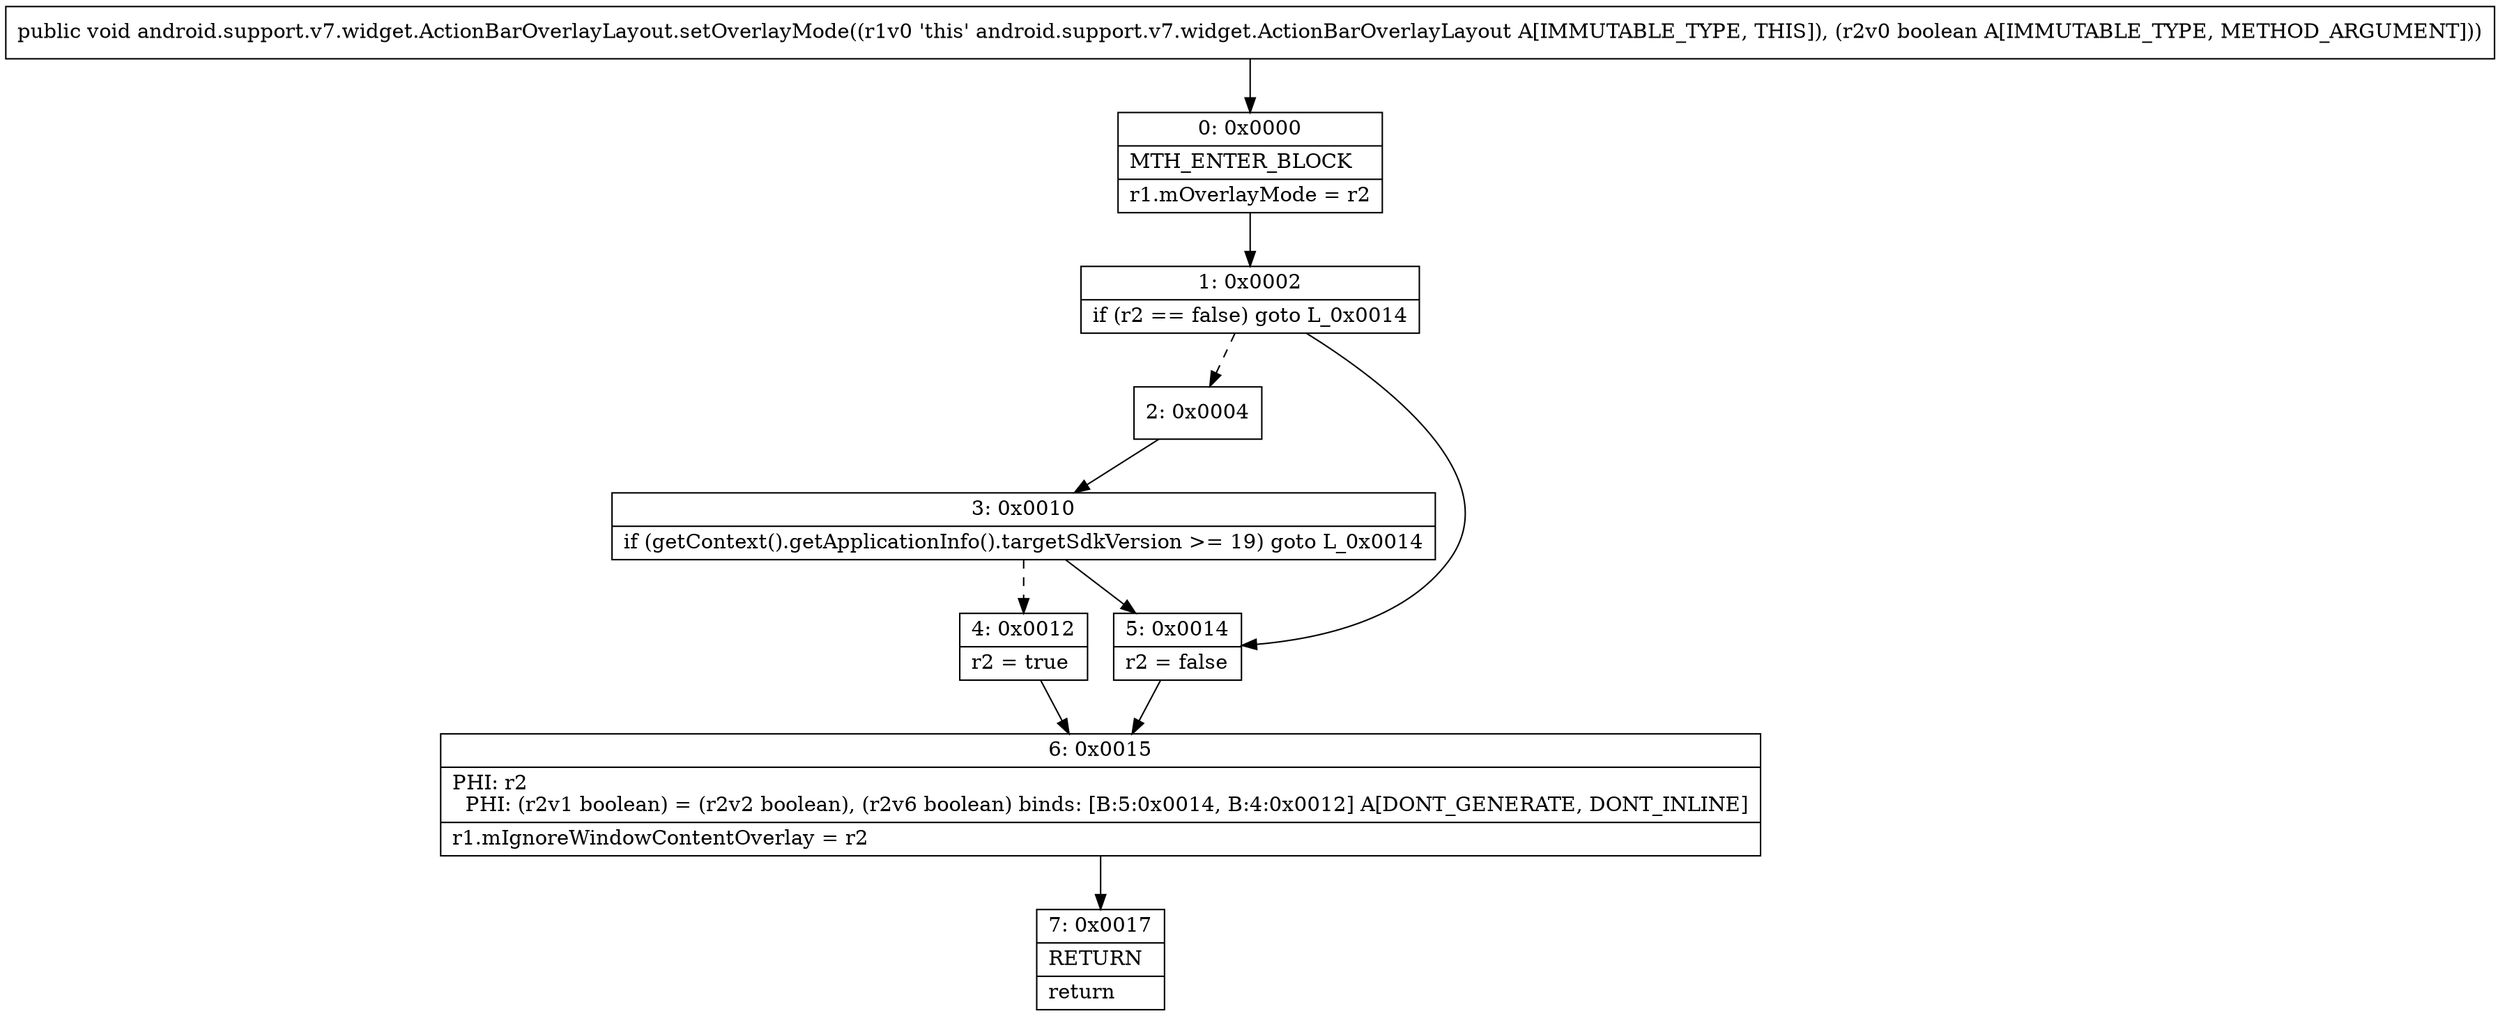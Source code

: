 digraph "CFG forandroid.support.v7.widget.ActionBarOverlayLayout.setOverlayMode(Z)V" {
Node_0 [shape=record,label="{0\:\ 0x0000|MTH_ENTER_BLOCK\l|r1.mOverlayMode = r2\l}"];
Node_1 [shape=record,label="{1\:\ 0x0002|if (r2 == false) goto L_0x0014\l}"];
Node_2 [shape=record,label="{2\:\ 0x0004}"];
Node_3 [shape=record,label="{3\:\ 0x0010|if (getContext().getApplicationInfo().targetSdkVersion \>= 19) goto L_0x0014\l}"];
Node_4 [shape=record,label="{4\:\ 0x0012|r2 = true\l}"];
Node_5 [shape=record,label="{5\:\ 0x0014|r2 = false\l}"];
Node_6 [shape=record,label="{6\:\ 0x0015|PHI: r2 \l  PHI: (r2v1 boolean) = (r2v2 boolean), (r2v6 boolean) binds: [B:5:0x0014, B:4:0x0012] A[DONT_GENERATE, DONT_INLINE]\l|r1.mIgnoreWindowContentOverlay = r2\l}"];
Node_7 [shape=record,label="{7\:\ 0x0017|RETURN\l|return\l}"];
MethodNode[shape=record,label="{public void android.support.v7.widget.ActionBarOverlayLayout.setOverlayMode((r1v0 'this' android.support.v7.widget.ActionBarOverlayLayout A[IMMUTABLE_TYPE, THIS]), (r2v0 boolean A[IMMUTABLE_TYPE, METHOD_ARGUMENT])) }"];
MethodNode -> Node_0;
Node_0 -> Node_1;
Node_1 -> Node_2[style=dashed];
Node_1 -> Node_5;
Node_2 -> Node_3;
Node_3 -> Node_4[style=dashed];
Node_3 -> Node_5;
Node_4 -> Node_6;
Node_5 -> Node_6;
Node_6 -> Node_7;
}

